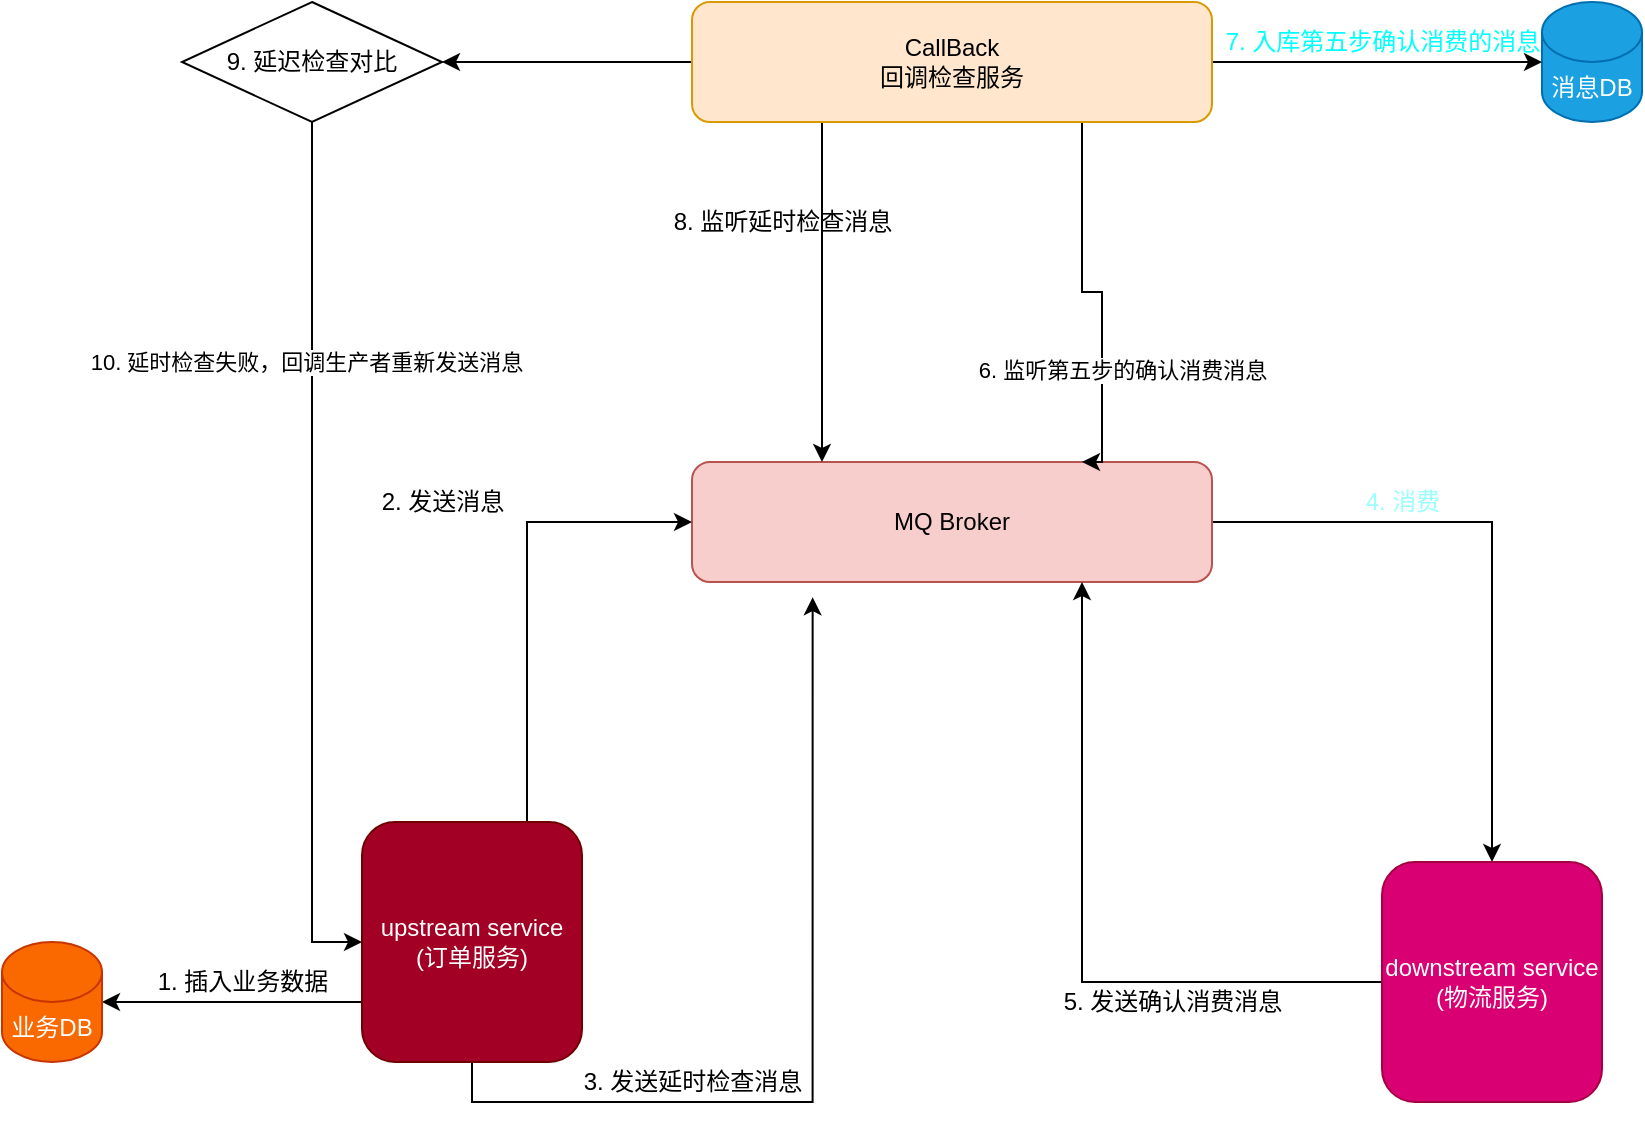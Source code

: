 <mxfile version="14.1.1" type="github">
  <diagram id="yDS4dz2NpTgTqiB2fNgC" name="第 1 页">
    <mxGraphModel dx="1502" dy="675" grid="1" gridSize="10" guides="1" tooltips="1" connect="1" arrows="1" fold="1" page="1" pageScale="1" pageWidth="827" pageHeight="1169" math="0" shadow="0">
      <root>
        <mxCell id="0" />
        <mxCell id="1" parent="0" />
        <mxCell id="0Xas0d5VHqiwTMKEoYdL-17" style="edgeStyle=orthogonalEdgeStyle;rounded=0;orthogonalLoop=1;jettySize=auto;html=1;" edge="1" parent="1" source="0Xas0d5VHqiwTMKEoYdL-1" target="0Xas0d5VHqiwTMKEoYdL-7">
          <mxGeometry relative="1" as="geometry" />
        </mxCell>
        <mxCell id="0Xas0d5VHqiwTMKEoYdL-1" value="MQ Broker" style="rounded=1;whiteSpace=wrap;html=1;fillColor=#f8cecc;strokeColor=#b85450;" vertex="1" parent="1">
          <mxGeometry x="365" y="310" width="260" height="60" as="geometry" />
        </mxCell>
        <mxCell id="0Xas0d5VHqiwTMKEoYdL-8" style="edgeStyle=orthogonalEdgeStyle;rounded=0;orthogonalLoop=1;jettySize=auto;html=1;entryX=1;entryY=0.5;entryDx=0;entryDy=0;entryPerimeter=0;exitX=0;exitY=0.75;exitDx=0;exitDy=0;" edge="1" parent="1" source="0Xas0d5VHqiwTMKEoYdL-2" target="0Xas0d5VHqiwTMKEoYdL-4">
          <mxGeometry relative="1" as="geometry" />
        </mxCell>
        <mxCell id="0Xas0d5VHqiwTMKEoYdL-10" style="edgeStyle=orthogonalEdgeStyle;rounded=0;orthogonalLoop=1;jettySize=auto;html=1;entryX=0.232;entryY=1.127;entryDx=0;entryDy=0;entryPerimeter=0;exitX=0.5;exitY=1;exitDx=0;exitDy=0;" edge="1" parent="1" source="0Xas0d5VHqiwTMKEoYdL-2" target="0Xas0d5VHqiwTMKEoYdL-1">
          <mxGeometry relative="1" as="geometry" />
        </mxCell>
        <mxCell id="0Xas0d5VHqiwTMKEoYdL-12" style="edgeStyle=orthogonalEdgeStyle;rounded=0;orthogonalLoop=1;jettySize=auto;html=1;entryX=0;entryY=0.5;entryDx=0;entryDy=0;exitX=0.75;exitY=0;exitDx=0;exitDy=0;" edge="1" parent="1" source="0Xas0d5VHqiwTMKEoYdL-2" target="0Xas0d5VHqiwTMKEoYdL-1">
          <mxGeometry relative="1" as="geometry" />
        </mxCell>
        <mxCell id="0Xas0d5VHqiwTMKEoYdL-2" value="upstream service&lt;br&gt;(订单服务)" style="rounded=1;whiteSpace=wrap;html=1;fillColor=#a20025;strokeColor=#6F0000;fontColor=#ffffff;" vertex="1" parent="1">
          <mxGeometry x="200" y="490" width="110" height="120" as="geometry" />
        </mxCell>
        <mxCell id="0Xas0d5VHqiwTMKEoYdL-4" value="业务DB" style="shape=cylinder3;whiteSpace=wrap;html=1;boundedLbl=1;backgroundOutline=1;size=15;fillColor=#fa6800;strokeColor=#C73500;fontColor=#ffffff;" vertex="1" parent="1">
          <mxGeometry x="20" y="550" width="50" height="60" as="geometry" />
        </mxCell>
        <mxCell id="0Xas0d5VHqiwTMKEoYdL-5" value="消息DB" style="shape=cylinder3;whiteSpace=wrap;html=1;boundedLbl=1;backgroundOutline=1;size=15;fillColor=#1ba1e2;strokeColor=#006EAF;fontColor=#ffffff;" vertex="1" parent="1">
          <mxGeometry x="790" y="80" width="50" height="60" as="geometry" />
        </mxCell>
        <mxCell id="0Xas0d5VHqiwTMKEoYdL-19" style="edgeStyle=orthogonalEdgeStyle;rounded=0;orthogonalLoop=1;jettySize=auto;html=1;entryX=0.75;entryY=1;entryDx=0;entryDy=0;" edge="1" parent="1" source="0Xas0d5VHqiwTMKEoYdL-7" target="0Xas0d5VHqiwTMKEoYdL-1">
          <mxGeometry relative="1" as="geometry" />
        </mxCell>
        <mxCell id="0Xas0d5VHqiwTMKEoYdL-7" value="downstream service&lt;br&gt;(物流服务)" style="rounded=1;whiteSpace=wrap;html=1;fillColor=#d80073;strokeColor=#A50040;fontColor=#ffffff;" vertex="1" parent="1">
          <mxGeometry x="710" y="510" width="110" height="120" as="geometry" />
        </mxCell>
        <mxCell id="0Xas0d5VHqiwTMKEoYdL-9" value="1. 插入业务数据" style="text;html=1;align=center;verticalAlign=middle;resizable=0;points=[];autosize=1;" vertex="1" parent="1">
          <mxGeometry x="90" y="560" width="100" height="20" as="geometry" />
        </mxCell>
        <mxCell id="0Xas0d5VHqiwTMKEoYdL-13" value="2. 发送消息" style="text;html=1;align=center;verticalAlign=middle;resizable=0;points=[];autosize=1;" vertex="1" parent="1">
          <mxGeometry x="200" y="320" width="80" height="20" as="geometry" />
        </mxCell>
        <mxCell id="0Xas0d5VHqiwTMKEoYdL-15" value="3. 发送延时检查消息" style="text;html=1;align=center;verticalAlign=middle;resizable=0;points=[];autosize=1;" vertex="1" parent="1">
          <mxGeometry x="300" y="610" width="130" height="20" as="geometry" />
        </mxCell>
        <mxCell id="0Xas0d5VHqiwTMKEoYdL-18" value="&lt;font color=&quot;#99ffff&quot;&gt;4. 消费&lt;/font&gt;" style="text;html=1;align=center;verticalAlign=middle;resizable=0;points=[];autosize=1;" vertex="1" parent="1">
          <mxGeometry x="695" y="320" width="50" height="20" as="geometry" />
        </mxCell>
        <mxCell id="0Xas0d5VHqiwTMKEoYdL-20" value="5. 发送确认消费消息" style="text;html=1;align=center;verticalAlign=middle;resizable=0;points=[];autosize=1;" vertex="1" parent="1">
          <mxGeometry x="540" y="570" width="130" height="20" as="geometry" />
        </mxCell>
        <mxCell id="0Xas0d5VHqiwTMKEoYdL-23" value="6. 监听第五步的确认消费消息" style="edgeStyle=orthogonalEdgeStyle;rounded=0;orthogonalLoop=1;jettySize=auto;html=1;" edge="1" parent="1" source="0Xas0d5VHqiwTMKEoYdL-22">
          <mxGeometry x="0.412" y="10" relative="1" as="geometry">
            <mxPoint x="560" y="310" as="targetPoint" />
            <Array as="points">
              <mxPoint x="560" y="225" />
              <mxPoint x="570" y="225" />
              <mxPoint x="570" y="310" />
            </Array>
            <mxPoint as="offset" />
          </mxGeometry>
        </mxCell>
        <mxCell id="0Xas0d5VHqiwTMKEoYdL-24" style="edgeStyle=orthogonalEdgeStyle;rounded=0;orthogonalLoop=1;jettySize=auto;html=1;" edge="1" parent="1" source="0Xas0d5VHqiwTMKEoYdL-22" target="0Xas0d5VHqiwTMKEoYdL-5">
          <mxGeometry relative="1" as="geometry" />
        </mxCell>
        <mxCell id="0Xas0d5VHqiwTMKEoYdL-26" style="edgeStyle=orthogonalEdgeStyle;rounded=0;orthogonalLoop=1;jettySize=auto;html=1;exitX=0.25;exitY=1;exitDx=0;exitDy=0;entryX=0.25;entryY=0;entryDx=0;entryDy=0;" edge="1" parent="1" source="0Xas0d5VHqiwTMKEoYdL-22" target="0Xas0d5VHqiwTMKEoYdL-1">
          <mxGeometry relative="1" as="geometry" />
        </mxCell>
        <mxCell id="0Xas0d5VHqiwTMKEoYdL-29" style="edgeStyle=orthogonalEdgeStyle;rounded=0;orthogonalLoop=1;jettySize=auto;html=1;entryX=1;entryY=0.5;entryDx=0;entryDy=0;" edge="1" parent="1" source="0Xas0d5VHqiwTMKEoYdL-22" target="0Xas0d5VHqiwTMKEoYdL-28">
          <mxGeometry relative="1" as="geometry" />
        </mxCell>
        <mxCell id="0Xas0d5VHqiwTMKEoYdL-22" value="CallBack&lt;br&gt;回调检查服务" style="rounded=1;whiteSpace=wrap;html=1;fillColor=#ffe6cc;strokeColor=#d79b00;" vertex="1" parent="1">
          <mxGeometry x="365" y="80" width="260" height="60" as="geometry" />
        </mxCell>
        <mxCell id="0Xas0d5VHqiwTMKEoYdL-25" value="&lt;font color=&quot;#00ffff&quot;&gt;7. 入库第五步确认消费的消息&lt;/font&gt;" style="text;html=1;align=center;verticalAlign=middle;resizable=0;points=[];autosize=1;" vertex="1" parent="1">
          <mxGeometry x="625" y="90" width="170" height="20" as="geometry" />
        </mxCell>
        <mxCell id="0Xas0d5VHqiwTMKEoYdL-27" value="8. 监听延时检查消息" style="text;html=1;align=center;verticalAlign=middle;resizable=0;points=[];autosize=1;" vertex="1" parent="1">
          <mxGeometry x="345" y="180" width="130" height="20" as="geometry" />
        </mxCell>
        <mxCell id="0Xas0d5VHqiwTMKEoYdL-31" style="edgeStyle=orthogonalEdgeStyle;rounded=0;orthogonalLoop=1;jettySize=auto;html=1;entryX=0;entryY=0.5;entryDx=0;entryDy=0;" edge="1" parent="1" source="0Xas0d5VHqiwTMKEoYdL-28" target="0Xas0d5VHqiwTMKEoYdL-2">
          <mxGeometry relative="1" as="geometry" />
        </mxCell>
        <mxCell id="0Xas0d5VHqiwTMKEoYdL-32" value="10. 延时检查失败，回调生产者重新发送消息" style="edgeLabel;html=1;align=center;verticalAlign=middle;resizable=0;points=[];" vertex="1" connectable="0" parent="0Xas0d5VHqiwTMKEoYdL-31">
          <mxGeometry x="-0.448" y="-3" relative="1" as="geometry">
            <mxPoint as="offset" />
          </mxGeometry>
        </mxCell>
        <mxCell id="0Xas0d5VHqiwTMKEoYdL-28" value="9. 延迟检查对比" style="rhombus;whiteSpace=wrap;html=1;" vertex="1" parent="1">
          <mxGeometry x="110" y="80" width="130" height="60" as="geometry" />
        </mxCell>
      </root>
    </mxGraphModel>
  </diagram>
</mxfile>
